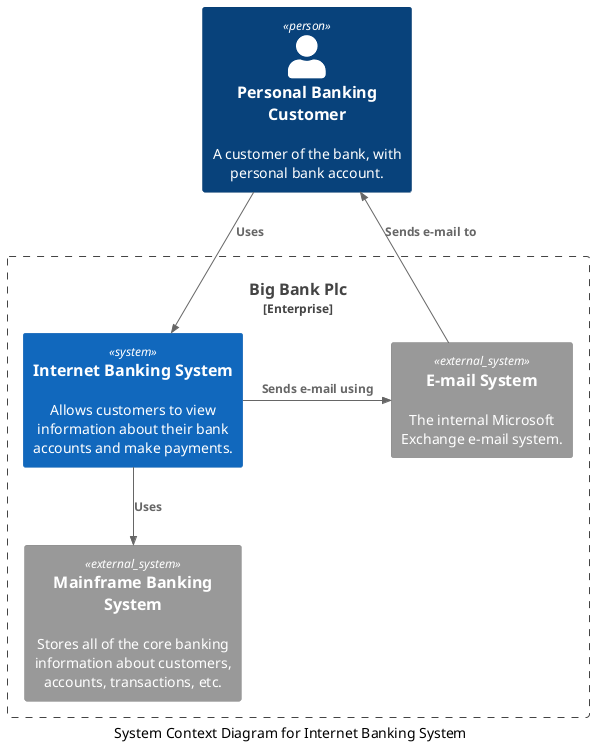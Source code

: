 @startuml system-context
!include <C4/C4_Context>

Person(customer, "Personal Banking Customer", "A customer of the bank, with personal bank account.")

Enterprise_Boundary(ent, "Big Bank Plc") {
  System(intBankSys, "Internet Banking System", "Allows customers to view information about their bank accounts and make payments.")
  System_Ext(mainframe, "Mainframe Banking System", "Stores all of the core banking information about customers, accounts, transactions, etc.")
  System_Ext(email, "E-mail System", "The internal Microsoft Exchange e-mail system.")
}

Rel_D(customer, intBankSys, "Uses")
Rel(intBankSys, mainframe, "Uses")
Rel_R(intBankSys, email, "Sends e-mail using")
Rel_U(email, customer, "Sends e-mail to")

caption System Context Diagram for Internet Banking System

@enduml